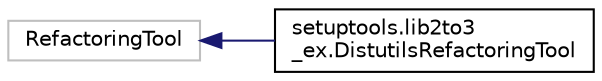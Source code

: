 digraph "Graphical Class Hierarchy"
{
 // LATEX_PDF_SIZE
  edge [fontname="Helvetica",fontsize="10",labelfontname="Helvetica",labelfontsize="10"];
  node [fontname="Helvetica",fontsize="10",shape=record];
  rankdir="LR";
  Node3907 [label="RefactoringTool",height=0.2,width=0.4,color="grey75", fillcolor="white", style="filled",tooltip=" "];
  Node3907 -> Node0 [dir="back",color="midnightblue",fontsize="10",style="solid",fontname="Helvetica"];
  Node0 [label="setuptools.lib2to3\l_ex.DistutilsRefactoringTool",height=0.2,width=0.4,color="black", fillcolor="white", style="filled",URL="$d2/d6e/classsetuptools_1_1lib2to3__ex_1_1_distutils_refactoring_tool.html",tooltip=" "];
}
